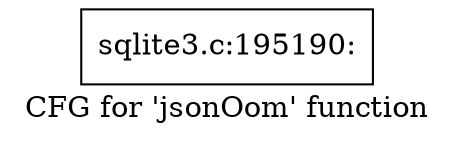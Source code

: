 digraph "CFG for 'jsonOom' function" {
	label="CFG for 'jsonOom' function";

	Node0x55c0fa8595b0 [shape=record,label="{sqlite3.c:195190:}"];
}
